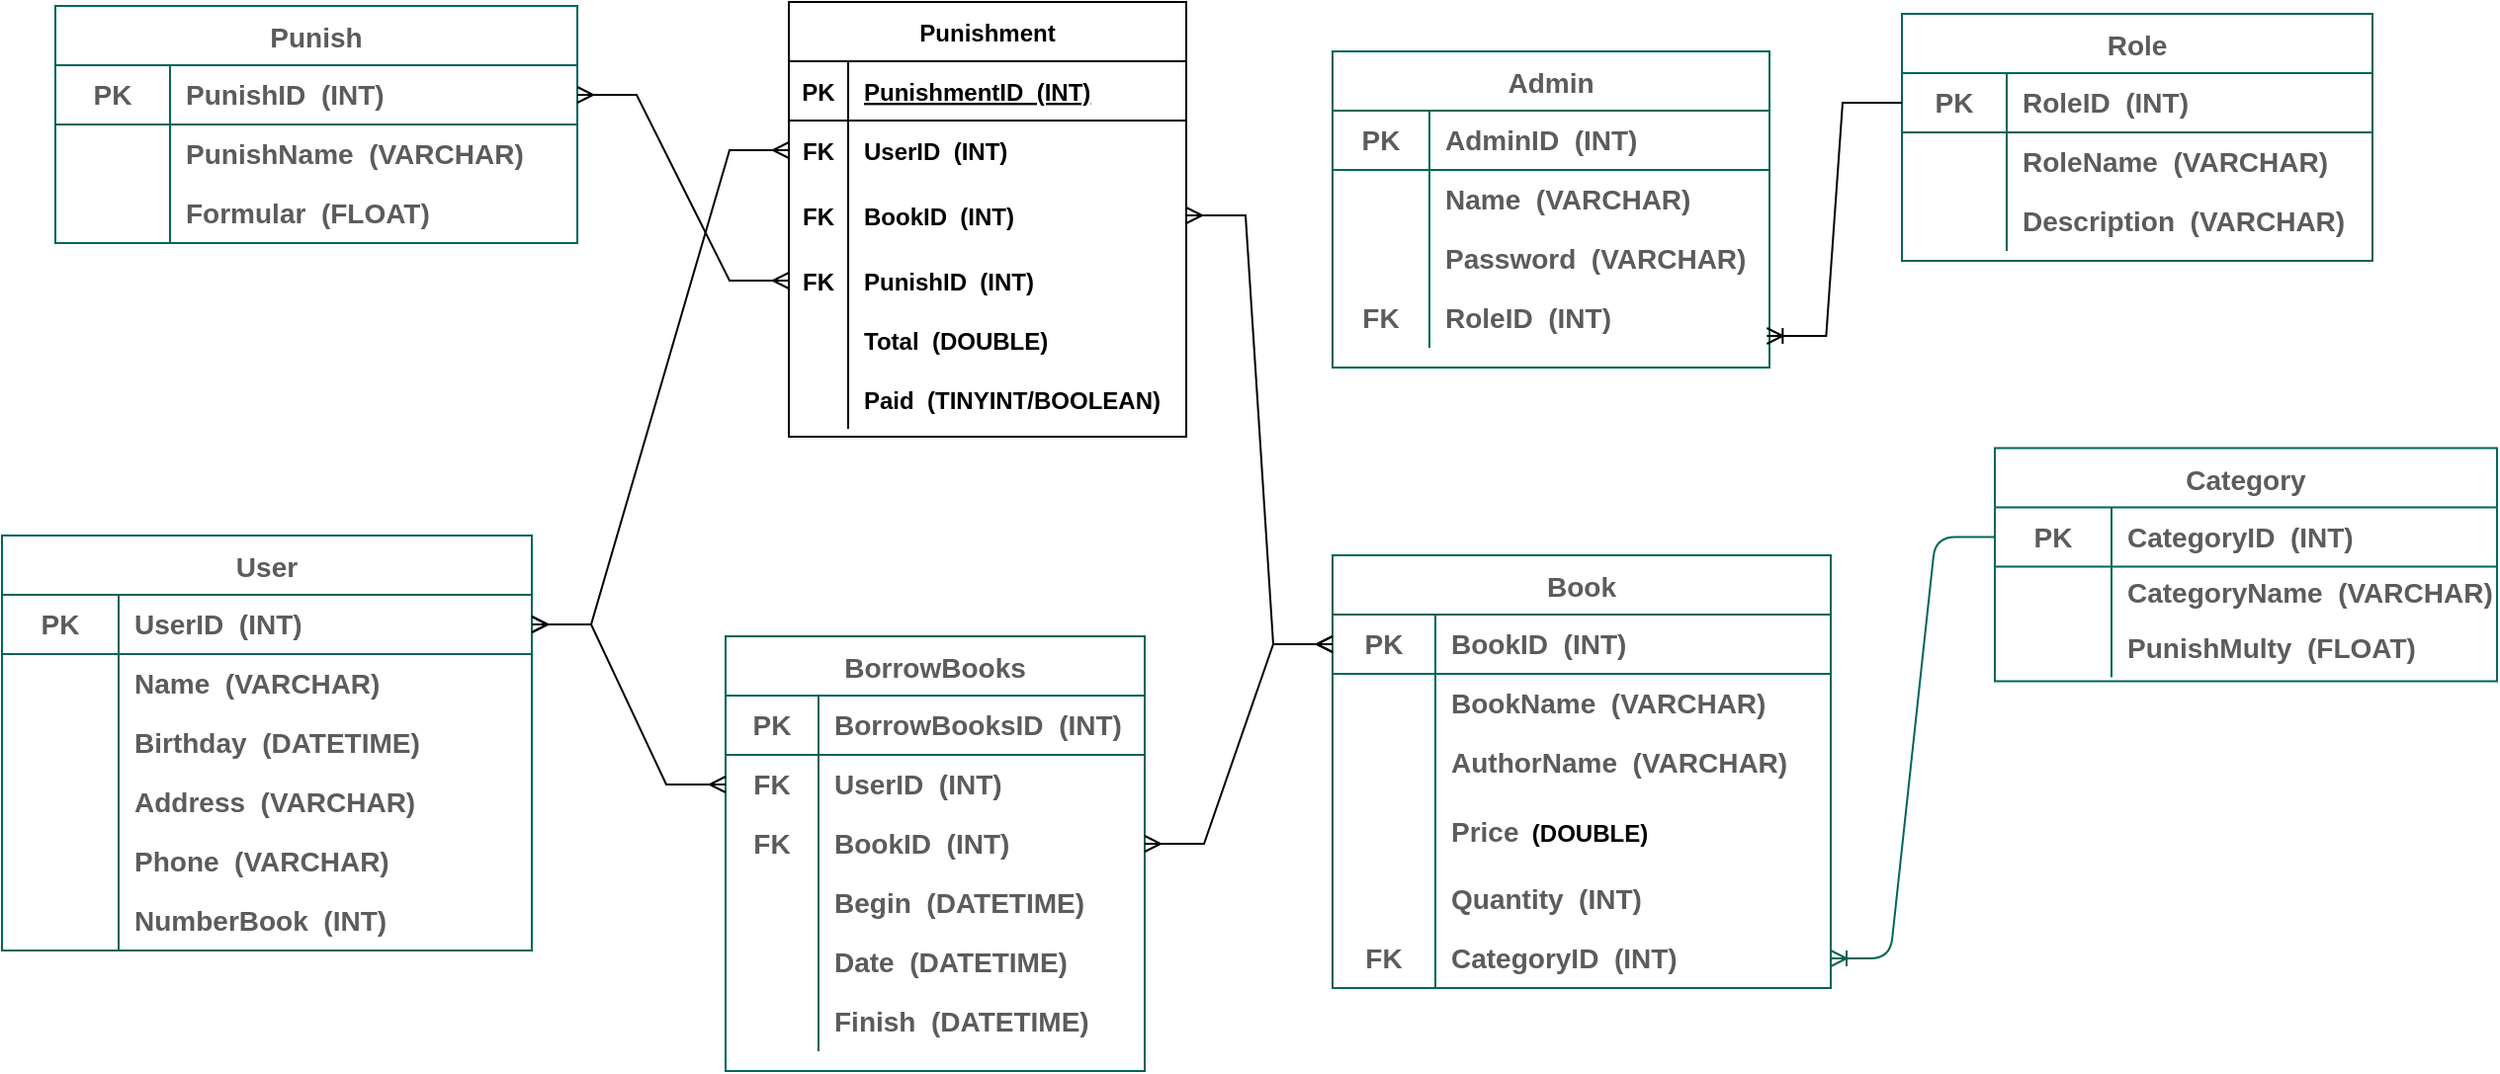 <mxfile version="15.5.2" type="device"><diagram name="Page-1" id="9f46799a-70d6-7492-0946-bef42562c5a5"><mxGraphModel dx="1822" dy="1162" grid="0" gridSize="10" guides="1" tooltips="1" connect="1" arrows="1" fold="1" page="0" pageScale="1" pageWidth="1100" pageHeight="850" background="none" math="0" shadow="0"><root><mxCell id="0"/><mxCell id="1" parent="0"/><mxCell id="BS0hd483NyXi9htUH5ml-24" value="Admin" style="shape=table;startSize=30;container=1;collapsible=0;childLayout=tableLayout;fixedRows=1;rowLines=0;fontStyle=1;align=center;pointerEvents=1;rounded=0;sketch=0;fontColor=#5C5C5C;strokeColor=#006658;fillColor=#FFFFFF;fontFamily=Helvetica;fontSize=14;" parent="1" vertex="1"><mxGeometry x="595" y="-345" width="221" height="160" as="geometry"/></mxCell><mxCell id="BS0hd483NyXi9htUH5ml-25" value="" style="shape=partialRectangle;html=1;whiteSpace=wrap;collapsible=0;dropTarget=0;pointerEvents=1;fillColor=none;top=0;left=0;bottom=1;right=0;points=[[0,0.5],[1,0.5]];portConstraint=eastwest;rounded=0;sketch=0;fontColor=#5C5C5C;strokeColor=#006658;fontStyle=1;fontFamily=Helvetica;fontSize=14;" parent="BS0hd483NyXi9htUH5ml-24" vertex="1"><mxGeometry y="30" width="221" height="30" as="geometry"/></mxCell><mxCell id="BS0hd483NyXi9htUH5ml-26" value="PK" style="shape=partialRectangle;html=1;whiteSpace=wrap;connectable=0;fillColor=none;top=0;left=0;bottom=0;right=0;overflow=hidden;pointerEvents=1;rounded=0;sketch=0;fontColor=#5C5C5C;strokeColor=#006658;fontStyle=1;fontFamily=Helvetica;fontSize=14;" parent="BS0hd483NyXi9htUH5ml-25" vertex="1"><mxGeometry width="49" height="30" as="geometry"><mxRectangle width="49" height="30" as="alternateBounds"/></mxGeometry></mxCell><mxCell id="BS0hd483NyXi9htUH5ml-27" value="AdminID&amp;nbsp; (INT)" style="shape=partialRectangle;html=1;whiteSpace=wrap;connectable=0;fillColor=none;top=0;left=0;bottom=0;right=0;align=left;spacingLeft=6;overflow=hidden;pointerEvents=1;rounded=0;sketch=0;fontColor=#5C5C5C;strokeColor=#006658;fontStyle=1;fontFamily=Helvetica;fontSize=14;" parent="BS0hd483NyXi9htUH5ml-25" vertex="1"><mxGeometry x="49" width="172" height="30" as="geometry"><mxRectangle width="172" height="30" as="alternateBounds"/></mxGeometry></mxCell><mxCell id="BS0hd483NyXi9htUH5ml-28" value="" style="shape=partialRectangle;html=1;whiteSpace=wrap;collapsible=0;dropTarget=0;pointerEvents=1;fillColor=none;top=0;left=0;bottom=0;right=0;points=[[0,0.5],[1,0.5]];portConstraint=eastwest;rounded=0;sketch=0;fontColor=#5C5C5C;strokeColor=#006658;fontStyle=1;fontFamily=Helvetica;fontSize=14;" parent="BS0hd483NyXi9htUH5ml-24" vertex="1"><mxGeometry y="60" width="221" height="30" as="geometry"/></mxCell><mxCell id="BS0hd483NyXi9htUH5ml-29" value="" style="shape=partialRectangle;html=1;whiteSpace=wrap;connectable=0;fillColor=none;top=0;left=0;bottom=0;right=0;overflow=hidden;pointerEvents=1;rounded=0;sketch=0;fontColor=#5C5C5C;strokeColor=#006658;fontStyle=1;fontFamily=Helvetica;fontSize=14;" parent="BS0hd483NyXi9htUH5ml-28" vertex="1"><mxGeometry width="49" height="30" as="geometry"><mxRectangle width="49" height="30" as="alternateBounds"/></mxGeometry></mxCell><mxCell id="BS0hd483NyXi9htUH5ml-30" value="Name&amp;nbsp; (VARCHAR)" style="shape=partialRectangle;html=1;whiteSpace=wrap;connectable=0;fillColor=none;top=0;left=0;bottom=0;right=0;align=left;spacingLeft=6;overflow=hidden;pointerEvents=1;rounded=0;sketch=0;fontColor=#5C5C5C;strokeColor=#006658;fontStyle=1;fontFamily=Helvetica;fontSize=14;" parent="BS0hd483NyXi9htUH5ml-28" vertex="1"><mxGeometry x="49" width="172" height="30" as="geometry"><mxRectangle width="172" height="30" as="alternateBounds"/></mxGeometry></mxCell><mxCell id="BS0hd483NyXi9htUH5ml-31" value="" style="shape=partialRectangle;html=1;whiteSpace=wrap;collapsible=0;dropTarget=0;pointerEvents=1;fillColor=none;top=0;left=0;bottom=0;right=0;points=[[0,0.5],[1,0.5]];portConstraint=eastwest;rounded=0;sketch=0;fontColor=#5C5C5C;strokeColor=#006658;fontStyle=1;fontFamily=Helvetica;fontSize=14;" parent="BS0hd483NyXi9htUH5ml-24" vertex="1"><mxGeometry y="90" width="221" height="30" as="geometry"/></mxCell><mxCell id="BS0hd483NyXi9htUH5ml-32" value="" style="shape=partialRectangle;html=1;whiteSpace=wrap;connectable=0;fillColor=none;top=0;left=0;bottom=0;right=0;overflow=hidden;pointerEvents=1;rounded=0;sketch=0;fontColor=#5C5C5C;strokeColor=#006658;fontStyle=1;fontFamily=Helvetica;fontSize=14;" parent="BS0hd483NyXi9htUH5ml-31" vertex="1"><mxGeometry width="49" height="30" as="geometry"><mxRectangle width="49" height="30" as="alternateBounds"/></mxGeometry></mxCell><mxCell id="BS0hd483NyXi9htUH5ml-33" value="Password&amp;nbsp; (VARCHAR)" style="shape=partialRectangle;html=1;whiteSpace=wrap;connectable=0;fillColor=none;top=0;left=0;bottom=0;right=0;align=left;spacingLeft=6;overflow=hidden;pointerEvents=1;rounded=0;sketch=0;fontColor=#5C5C5C;strokeColor=#006658;fontStyle=1;fontFamily=Helvetica;fontSize=14;" parent="BS0hd483NyXi9htUH5ml-31" vertex="1"><mxGeometry x="49" width="172" height="30" as="geometry"><mxRectangle width="172" height="30" as="alternateBounds"/></mxGeometry></mxCell><mxCell id="VPbK8p9ysjQzHj7wmJvX-44" value="" style="shape=partialRectangle;html=1;whiteSpace=wrap;collapsible=0;dropTarget=0;pointerEvents=1;fillColor=none;top=0;left=0;bottom=0;right=0;points=[[0,0.5],[1,0.5]];portConstraint=eastwest;rounded=0;sketch=0;fontColor=#5C5C5C;strokeColor=#006658;fontStyle=1;fontFamily=Helvetica;fontSize=14;" parent="BS0hd483NyXi9htUH5ml-24" vertex="1"><mxGeometry y="120" width="221" height="30" as="geometry"/></mxCell><mxCell id="VPbK8p9ysjQzHj7wmJvX-45" value="FK" style="shape=partialRectangle;html=1;whiteSpace=wrap;connectable=0;fillColor=none;top=0;left=0;bottom=0;right=0;overflow=hidden;pointerEvents=1;rounded=0;sketch=0;fontColor=#5C5C5C;strokeColor=#006658;fontStyle=1;fontFamily=Helvetica;fontSize=14;" parent="VPbK8p9ysjQzHj7wmJvX-44" vertex="1"><mxGeometry width="49" height="30" as="geometry"><mxRectangle width="49" height="30" as="alternateBounds"/></mxGeometry></mxCell><mxCell id="VPbK8p9ysjQzHj7wmJvX-46" value="RoleID&amp;nbsp; (INT)" style="shape=partialRectangle;html=1;whiteSpace=wrap;connectable=0;fillColor=none;top=0;left=0;bottom=0;right=0;align=left;spacingLeft=6;overflow=hidden;pointerEvents=1;rounded=0;sketch=0;fontColor=#5C5C5C;strokeColor=#006658;fontStyle=1;fontFamily=Helvetica;fontSize=14;" parent="VPbK8p9ysjQzHj7wmJvX-44" vertex="1"><mxGeometry x="49" width="172" height="30" as="geometry"><mxRectangle width="172" height="30" as="alternateBounds"/></mxGeometry></mxCell><mxCell id="BS0hd483NyXi9htUH5ml-35" value="User" style="shape=table;startSize=30;container=1;collapsible=0;childLayout=tableLayout;fixedRows=1;rowLines=0;fontStyle=1;align=center;pointerEvents=1;rounded=0;sketch=0;fontColor=#5C5C5C;strokeColor=#006658;fillColor=#FFFFFF;fontFamily=Helvetica;fontSize=14;" parent="1" vertex="1"><mxGeometry x="-78" y="-100" width="268" height="210" as="geometry"/></mxCell><mxCell id="BS0hd483NyXi9htUH5ml-36" value="" style="shape=partialRectangle;html=1;whiteSpace=wrap;collapsible=0;dropTarget=0;pointerEvents=1;fillColor=none;top=0;left=0;bottom=1;right=0;points=[[0,0.5],[1,0.5]];portConstraint=eastwest;rounded=0;sketch=0;fontColor=#5C5C5C;strokeColor=#006658;fontStyle=1;fontFamily=Helvetica;fontSize=14;" parent="BS0hd483NyXi9htUH5ml-35" vertex="1"><mxGeometry y="30" width="268" height="30" as="geometry"/></mxCell><mxCell id="BS0hd483NyXi9htUH5ml-37" value="PK" style="shape=partialRectangle;html=1;whiteSpace=wrap;connectable=0;fillColor=none;top=0;left=0;bottom=0;right=0;overflow=hidden;pointerEvents=1;rounded=0;sketch=0;fontColor=#5C5C5C;strokeColor=#006658;fontStyle=1;fontFamily=Helvetica;fontSize=14;" parent="BS0hd483NyXi9htUH5ml-36" vertex="1"><mxGeometry width="59" height="30" as="geometry"><mxRectangle width="59" height="30" as="alternateBounds"/></mxGeometry></mxCell><mxCell id="BS0hd483NyXi9htUH5ml-38" value="UserID&amp;nbsp; (INT)" style="shape=partialRectangle;html=1;whiteSpace=wrap;connectable=0;fillColor=none;top=0;left=0;bottom=0;right=0;align=left;spacingLeft=6;overflow=hidden;pointerEvents=1;rounded=0;sketch=0;fontColor=#5C5C5C;strokeColor=#006658;fontStyle=1;fontFamily=Helvetica;fontSize=14;" parent="BS0hd483NyXi9htUH5ml-36" vertex="1"><mxGeometry x="59" width="209" height="30" as="geometry"><mxRectangle width="209" height="30" as="alternateBounds"/></mxGeometry></mxCell><mxCell id="BS0hd483NyXi9htUH5ml-39" value="" style="shape=partialRectangle;html=1;whiteSpace=wrap;collapsible=0;dropTarget=0;pointerEvents=1;fillColor=none;top=0;left=0;bottom=0;right=0;points=[[0,0.5],[1,0.5]];portConstraint=eastwest;rounded=0;sketch=0;fontColor=#5C5C5C;strokeColor=#006658;fontStyle=1;fontFamily=Helvetica;fontSize=14;" parent="BS0hd483NyXi9htUH5ml-35" vertex="1"><mxGeometry y="60" width="268" height="30" as="geometry"/></mxCell><mxCell id="BS0hd483NyXi9htUH5ml-40" value="" style="shape=partialRectangle;html=1;whiteSpace=wrap;connectable=0;fillColor=none;top=0;left=0;bottom=0;right=0;overflow=hidden;pointerEvents=1;rounded=0;sketch=0;fontColor=#5C5C5C;strokeColor=#006658;fontStyle=1;fontFamily=Helvetica;fontSize=14;" parent="BS0hd483NyXi9htUH5ml-39" vertex="1"><mxGeometry width="59" height="30" as="geometry"><mxRectangle width="59" height="30" as="alternateBounds"/></mxGeometry></mxCell><mxCell id="BS0hd483NyXi9htUH5ml-41" value="Name&amp;nbsp; (VARCHAR)" style="shape=partialRectangle;html=1;whiteSpace=wrap;connectable=0;fillColor=none;top=0;left=0;bottom=0;right=0;align=left;spacingLeft=6;overflow=hidden;pointerEvents=1;rounded=0;sketch=0;fontColor=#5C5C5C;strokeColor=#006658;fontStyle=1;fontFamily=Helvetica;fontSize=14;" parent="BS0hd483NyXi9htUH5ml-39" vertex="1"><mxGeometry x="59" width="209" height="30" as="geometry"><mxRectangle width="209" height="30" as="alternateBounds"/></mxGeometry></mxCell><mxCell id="BS0hd483NyXi9htUH5ml-42" value="" style="shape=partialRectangle;html=1;whiteSpace=wrap;collapsible=0;dropTarget=0;pointerEvents=1;fillColor=none;top=0;left=0;bottom=0;right=0;points=[[0,0.5],[1,0.5]];portConstraint=eastwest;rounded=0;sketch=0;fontColor=#5C5C5C;strokeColor=#006658;fontStyle=1;fontFamily=Helvetica;fontSize=14;" parent="BS0hd483NyXi9htUH5ml-35" vertex="1"><mxGeometry y="90" width="268" height="30" as="geometry"/></mxCell><mxCell id="BS0hd483NyXi9htUH5ml-43" value="" style="shape=partialRectangle;html=1;whiteSpace=wrap;connectable=0;fillColor=none;top=0;left=0;bottom=0;right=0;overflow=hidden;pointerEvents=1;rounded=0;sketch=0;fontColor=#5C5C5C;strokeColor=#006658;fontStyle=1;fontFamily=Helvetica;fontSize=14;" parent="BS0hd483NyXi9htUH5ml-42" vertex="1"><mxGeometry width="59" height="30" as="geometry"><mxRectangle width="59" height="30" as="alternateBounds"/></mxGeometry></mxCell><mxCell id="BS0hd483NyXi9htUH5ml-44" value="Birthday&amp;nbsp; (DATETIME)" style="shape=partialRectangle;html=1;whiteSpace=wrap;connectable=0;fillColor=none;top=0;left=0;bottom=0;right=0;align=left;spacingLeft=6;overflow=hidden;pointerEvents=1;rounded=0;sketch=0;fontColor=#5C5C5C;strokeColor=#006658;fontStyle=1;fontFamily=Helvetica;fontSize=14;" parent="BS0hd483NyXi9htUH5ml-42" vertex="1"><mxGeometry x="59" width="209" height="30" as="geometry"><mxRectangle width="209" height="30" as="alternateBounds"/></mxGeometry></mxCell><mxCell id="BS0hd483NyXi9htUH5ml-98" value="" style="shape=partialRectangle;html=1;whiteSpace=wrap;collapsible=0;dropTarget=0;pointerEvents=1;fillColor=none;top=0;left=0;bottom=0;right=0;points=[[0,0.5],[1,0.5]];portConstraint=eastwest;rounded=0;sketch=0;fontColor=#5C5C5C;strokeColor=#006658;fontStyle=1;fontFamily=Helvetica;fontSize=14;" parent="BS0hd483NyXi9htUH5ml-35" vertex="1"><mxGeometry y="120" width="268" height="30" as="geometry"/></mxCell><mxCell id="BS0hd483NyXi9htUH5ml-99" value="" style="shape=partialRectangle;html=1;whiteSpace=wrap;connectable=0;fillColor=none;top=0;left=0;bottom=0;right=0;overflow=hidden;pointerEvents=1;rounded=0;sketch=0;fontColor=#5C5C5C;strokeColor=#006658;fontStyle=1;fontFamily=Helvetica;fontSize=14;" parent="BS0hd483NyXi9htUH5ml-98" vertex="1"><mxGeometry width="59" height="30" as="geometry"><mxRectangle width="59" height="30" as="alternateBounds"/></mxGeometry></mxCell><mxCell id="BS0hd483NyXi9htUH5ml-100" value="Address&amp;nbsp; (VARCHAR)" style="shape=partialRectangle;html=1;whiteSpace=wrap;connectable=0;fillColor=none;top=0;left=0;bottom=0;right=0;align=left;spacingLeft=6;overflow=hidden;pointerEvents=1;rounded=0;sketch=0;fontColor=#5C5C5C;strokeColor=#006658;fontStyle=1;fontFamily=Helvetica;fontSize=14;" parent="BS0hd483NyXi9htUH5ml-98" vertex="1"><mxGeometry x="59" width="209" height="30" as="geometry"><mxRectangle width="209" height="30" as="alternateBounds"/></mxGeometry></mxCell><mxCell id="BS0hd483NyXi9htUH5ml-101" value="" style="shape=partialRectangle;html=1;whiteSpace=wrap;collapsible=0;dropTarget=0;pointerEvents=1;fillColor=none;top=0;left=0;bottom=0;right=0;points=[[0,0.5],[1,0.5]];portConstraint=eastwest;rounded=0;sketch=0;fontColor=#5C5C5C;strokeColor=#006658;fontStyle=1;fontFamily=Helvetica;fontSize=14;" parent="BS0hd483NyXi9htUH5ml-35" vertex="1"><mxGeometry y="150" width="268" height="30" as="geometry"/></mxCell><mxCell id="BS0hd483NyXi9htUH5ml-102" value="" style="shape=partialRectangle;html=1;whiteSpace=wrap;connectable=0;fillColor=none;top=0;left=0;bottom=0;right=0;overflow=hidden;pointerEvents=1;rounded=0;sketch=0;fontColor=#5C5C5C;strokeColor=#006658;fontStyle=1;fontFamily=Helvetica;fontSize=14;" parent="BS0hd483NyXi9htUH5ml-101" vertex="1"><mxGeometry width="59" height="30" as="geometry"><mxRectangle width="59" height="30" as="alternateBounds"/></mxGeometry></mxCell><mxCell id="BS0hd483NyXi9htUH5ml-103" value="Phone&amp;nbsp; (VARCHAR)" style="shape=partialRectangle;html=1;whiteSpace=wrap;connectable=0;fillColor=none;top=0;left=0;bottom=0;right=0;align=left;spacingLeft=6;overflow=hidden;pointerEvents=1;rounded=0;sketch=0;fontColor=#5C5C5C;strokeColor=#006658;fontStyle=1;fontFamily=Helvetica;fontSize=14;" parent="BS0hd483NyXi9htUH5ml-101" vertex="1"><mxGeometry x="59" width="209" height="30" as="geometry"><mxRectangle width="209" height="30" as="alternateBounds"/></mxGeometry></mxCell><mxCell id="BS0hd483NyXi9htUH5ml-104" value="" style="shape=partialRectangle;html=1;whiteSpace=wrap;collapsible=0;dropTarget=0;pointerEvents=1;fillColor=none;top=0;left=0;bottom=0;right=0;points=[[0,0.5],[1,0.5]];portConstraint=eastwest;rounded=0;sketch=0;fontColor=#5C5C5C;strokeColor=#006658;fontStyle=1;fontFamily=Helvetica;fontSize=14;" parent="BS0hd483NyXi9htUH5ml-35" vertex="1"><mxGeometry y="180" width="268" height="30" as="geometry"/></mxCell><mxCell id="BS0hd483NyXi9htUH5ml-105" value="" style="shape=partialRectangle;html=1;whiteSpace=wrap;connectable=0;fillColor=none;top=0;left=0;bottom=0;right=0;overflow=hidden;pointerEvents=1;rounded=0;sketch=0;fontColor=#5C5C5C;strokeColor=#006658;fontStyle=1;fontFamily=Helvetica;fontSize=14;" parent="BS0hd483NyXi9htUH5ml-104" vertex="1"><mxGeometry width="59" height="30" as="geometry"><mxRectangle width="59" height="30" as="alternateBounds"/></mxGeometry></mxCell><mxCell id="BS0hd483NyXi9htUH5ml-106" value="NumberBook&amp;nbsp; (INT)" style="shape=partialRectangle;html=1;whiteSpace=wrap;connectable=0;fillColor=none;top=0;left=0;bottom=0;right=0;align=left;spacingLeft=6;overflow=hidden;pointerEvents=1;rounded=0;sketch=0;fontColor=#5C5C5C;strokeColor=#006658;fontStyle=1;fontFamily=Helvetica;fontSize=14;" parent="BS0hd483NyXi9htUH5ml-104" vertex="1"><mxGeometry x="59" width="209" height="30" as="geometry"><mxRectangle width="209" height="30" as="alternateBounds"/></mxGeometry></mxCell><mxCell id="BS0hd483NyXi9htUH5ml-49" value="Book" style="shape=table;startSize=30;container=1;collapsible=0;childLayout=tableLayout;fixedRows=1;rowLines=0;fontStyle=1;align=center;pointerEvents=1;rounded=0;sketch=0;fontColor=#5C5C5C;strokeColor=#006658;fillColor=#FFFFFF;fontFamily=Helvetica;fontSize=14;" parent="1" vertex="1"><mxGeometry x="595" y="-90" width="252" height="219" as="geometry"/></mxCell><mxCell id="BS0hd483NyXi9htUH5ml-50" value="" style="shape=partialRectangle;html=1;whiteSpace=wrap;collapsible=0;dropTarget=0;pointerEvents=1;fillColor=none;top=0;left=0;bottom=1;right=0;points=[[0,0.5],[1,0.5]];portConstraint=eastwest;rounded=0;sketch=0;fontColor=#5C5C5C;strokeColor=#006658;fontStyle=1;fontFamily=Helvetica;fontSize=14;" parent="BS0hd483NyXi9htUH5ml-49" vertex="1"><mxGeometry y="30" width="252" height="30" as="geometry"/></mxCell><mxCell id="BS0hd483NyXi9htUH5ml-51" value="PK" style="shape=partialRectangle;html=1;whiteSpace=wrap;connectable=0;fillColor=none;top=0;left=0;bottom=0;right=0;overflow=hidden;pointerEvents=1;rounded=0;sketch=0;fontColor=#5C5C5C;strokeColor=#006658;fontStyle=1;fontFamily=Helvetica;fontSize=14;" parent="BS0hd483NyXi9htUH5ml-50" vertex="1"><mxGeometry width="52" height="30" as="geometry"><mxRectangle width="52" height="30" as="alternateBounds"/></mxGeometry></mxCell><mxCell id="BS0hd483NyXi9htUH5ml-52" value="BookID&amp;nbsp; (INT)" style="shape=partialRectangle;html=1;whiteSpace=wrap;connectable=0;fillColor=none;top=0;left=0;bottom=0;right=0;align=left;spacingLeft=6;overflow=hidden;pointerEvents=1;rounded=0;sketch=0;fontColor=#5C5C5C;strokeColor=#006658;fontStyle=1;fontFamily=Helvetica;fontSize=14;" parent="BS0hd483NyXi9htUH5ml-50" vertex="1"><mxGeometry x="52" width="200" height="30" as="geometry"><mxRectangle width="200" height="30" as="alternateBounds"/></mxGeometry></mxCell><mxCell id="BS0hd483NyXi9htUH5ml-53" value="" style="shape=partialRectangle;html=1;whiteSpace=wrap;collapsible=0;dropTarget=0;pointerEvents=1;fillColor=none;top=0;left=0;bottom=0;right=0;points=[[0,0.5],[1,0.5]];portConstraint=eastwest;rounded=0;sketch=0;fontColor=#5C5C5C;strokeColor=#006658;fontStyle=1;fontFamily=Helvetica;fontSize=14;" parent="BS0hd483NyXi9htUH5ml-49" vertex="1"><mxGeometry y="60" width="252" height="30" as="geometry"/></mxCell><mxCell id="BS0hd483NyXi9htUH5ml-54" value="" style="shape=partialRectangle;html=1;whiteSpace=wrap;connectable=0;fillColor=none;top=0;left=0;bottom=0;right=0;overflow=hidden;pointerEvents=1;rounded=0;sketch=0;fontColor=#5C5C5C;strokeColor=#006658;fontStyle=1;fontFamily=Helvetica;fontSize=14;" parent="BS0hd483NyXi9htUH5ml-53" vertex="1"><mxGeometry width="52" height="30" as="geometry"><mxRectangle width="52" height="30" as="alternateBounds"/></mxGeometry></mxCell><mxCell id="BS0hd483NyXi9htUH5ml-55" value="BookName&amp;nbsp; (VARCHAR)" style="shape=partialRectangle;html=1;whiteSpace=wrap;connectable=0;fillColor=none;top=0;left=0;bottom=0;right=0;align=left;spacingLeft=6;overflow=hidden;pointerEvents=1;rounded=0;sketch=0;fontColor=#5C5C5C;strokeColor=#006658;fontStyle=1;fontFamily=Helvetica;fontSize=14;" parent="BS0hd483NyXi9htUH5ml-53" vertex="1"><mxGeometry x="52" width="200" height="30" as="geometry"><mxRectangle width="200" height="30" as="alternateBounds"/></mxGeometry></mxCell><mxCell id="BS0hd483NyXi9htUH5ml-56" value="" style="shape=partialRectangle;html=1;whiteSpace=wrap;collapsible=0;dropTarget=0;pointerEvents=1;fillColor=none;top=0;left=0;bottom=0;right=0;points=[[0,0.5],[1,0.5]];portConstraint=eastwest;rounded=0;sketch=0;fontColor=#5C5C5C;strokeColor=#006658;fontStyle=1;fontFamily=Helvetica;fontSize=14;" parent="BS0hd483NyXi9htUH5ml-49" vertex="1"><mxGeometry y="90" width="252" height="30" as="geometry"/></mxCell><mxCell id="BS0hd483NyXi9htUH5ml-57" value="" style="shape=partialRectangle;html=1;whiteSpace=wrap;connectable=0;fillColor=none;top=0;left=0;bottom=0;right=0;overflow=hidden;pointerEvents=1;rounded=0;sketch=0;fontColor=#5C5C5C;strokeColor=#006658;fontStyle=1;fontFamily=Helvetica;fontSize=14;" parent="BS0hd483NyXi9htUH5ml-56" vertex="1"><mxGeometry width="52" height="30" as="geometry"><mxRectangle width="52" height="30" as="alternateBounds"/></mxGeometry></mxCell><mxCell id="BS0hd483NyXi9htUH5ml-58" value="AuthorName&amp;nbsp; (VARCHAR)" style="shape=partialRectangle;html=1;whiteSpace=wrap;connectable=0;fillColor=none;top=0;left=0;bottom=0;right=0;align=left;spacingLeft=6;overflow=hidden;pointerEvents=1;rounded=0;sketch=0;fontColor=#5C5C5C;strokeColor=#006658;fontStyle=1;fontFamily=Helvetica;fontSize=14;" parent="BS0hd483NyXi9htUH5ml-56" vertex="1"><mxGeometry x="52" width="200" height="30" as="geometry"><mxRectangle width="200" height="30" as="alternateBounds"/></mxGeometry></mxCell><mxCell id="BS0hd483NyXi9htUH5ml-89" value="" style="shape=partialRectangle;html=1;whiteSpace=wrap;collapsible=0;dropTarget=0;pointerEvents=1;fillColor=none;top=0;left=0;bottom=0;right=0;points=[[0,0.5],[1,0.5]];portConstraint=eastwest;rounded=0;sketch=0;fontColor=#5C5C5C;strokeColor=#006658;fontStyle=1;fontFamily=Helvetica;fontSize=14;" parent="BS0hd483NyXi9htUH5ml-49" vertex="1"><mxGeometry y="120" width="252" height="39" as="geometry"/></mxCell><mxCell id="BS0hd483NyXi9htUH5ml-90" value="" style="shape=partialRectangle;html=1;whiteSpace=wrap;connectable=0;fillColor=none;top=0;left=0;bottom=0;right=0;overflow=hidden;pointerEvents=1;rounded=0;sketch=0;fontColor=#5C5C5C;strokeColor=#006658;fontStyle=1;fontFamily=Helvetica;fontSize=14;" parent="BS0hd483NyXi9htUH5ml-89" vertex="1"><mxGeometry width="52" height="39" as="geometry"><mxRectangle width="52" height="39" as="alternateBounds"/></mxGeometry></mxCell><mxCell id="BS0hd483NyXi9htUH5ml-91" value="Price&lt;span style=&quot;color: rgb(0 , 0 , 0) ; font-size: 12px&quot;&gt;&amp;nbsp; (DOUBLE)&lt;/span&gt;" style="shape=partialRectangle;html=1;whiteSpace=wrap;connectable=0;fillColor=none;top=0;left=0;bottom=0;right=0;align=left;spacingLeft=6;overflow=hidden;pointerEvents=1;rounded=0;sketch=0;fontColor=#5C5C5C;strokeColor=#006658;fontStyle=1;fontFamily=Helvetica;fontSize=14;" parent="BS0hd483NyXi9htUH5ml-89" vertex="1"><mxGeometry x="52" width="200" height="39" as="geometry"><mxRectangle width="200" height="39" as="alternateBounds"/></mxGeometry></mxCell><mxCell id="BS0hd483NyXi9htUH5ml-95" value="" style="shape=partialRectangle;html=1;whiteSpace=wrap;collapsible=0;dropTarget=0;pointerEvents=1;fillColor=none;top=0;left=0;bottom=0;right=0;points=[[0,0.5],[1,0.5]];portConstraint=eastwest;rounded=0;sketch=0;fontColor=#5C5C5C;strokeColor=#006658;fontStyle=1;fontFamily=Helvetica;fontSize=14;" parent="BS0hd483NyXi9htUH5ml-49" vertex="1"><mxGeometry y="159" width="252" height="30" as="geometry"/></mxCell><mxCell id="BS0hd483NyXi9htUH5ml-96" value="" style="shape=partialRectangle;html=1;whiteSpace=wrap;connectable=0;fillColor=none;top=0;left=0;bottom=0;right=0;overflow=hidden;pointerEvents=1;rounded=0;sketch=0;fontColor=#5C5C5C;strokeColor=#006658;fontStyle=1;fontFamily=Helvetica;fontSize=14;" parent="BS0hd483NyXi9htUH5ml-95" vertex="1"><mxGeometry width="52" height="30" as="geometry"><mxRectangle width="52" height="30" as="alternateBounds"/></mxGeometry></mxCell><mxCell id="BS0hd483NyXi9htUH5ml-97" value="Quantity&amp;nbsp; (INT)" style="shape=partialRectangle;html=1;whiteSpace=wrap;connectable=0;fillColor=none;top=0;left=0;bottom=0;right=0;align=left;spacingLeft=6;overflow=hidden;pointerEvents=1;rounded=0;sketch=0;fontColor=#5C5C5C;strokeColor=#006658;fontStyle=1;fontFamily=Helvetica;fontSize=14;" parent="BS0hd483NyXi9htUH5ml-95" vertex="1"><mxGeometry x="52" width="200" height="30" as="geometry"><mxRectangle width="200" height="30" as="alternateBounds"/></mxGeometry></mxCell><mxCell id="BS0hd483NyXi9htUH5ml-149" value="" style="shape=partialRectangle;html=1;whiteSpace=wrap;collapsible=0;dropTarget=0;pointerEvents=1;fillColor=none;top=0;left=0;bottom=0;right=0;points=[[0,0.5],[1,0.5]];portConstraint=eastwest;rounded=0;sketch=0;fontColor=#5C5C5C;strokeColor=#006658;fontStyle=1;fontFamily=Helvetica;fontSize=14;" parent="BS0hd483NyXi9htUH5ml-49" vertex="1"><mxGeometry y="189" width="252" height="30" as="geometry"/></mxCell><mxCell id="BS0hd483NyXi9htUH5ml-150" value="FK" style="shape=partialRectangle;html=1;whiteSpace=wrap;connectable=0;fillColor=none;top=0;left=0;bottom=0;right=0;overflow=hidden;pointerEvents=1;rounded=0;sketch=0;fontColor=#5C5C5C;strokeColor=#006658;fontStyle=1;fontFamily=Helvetica;fontSize=14;" parent="BS0hd483NyXi9htUH5ml-149" vertex="1"><mxGeometry width="52" height="30" as="geometry"><mxRectangle width="52" height="30" as="alternateBounds"/></mxGeometry></mxCell><mxCell id="BS0hd483NyXi9htUH5ml-151" value="CategoryID&amp;nbsp; (INT)" style="shape=partialRectangle;html=1;whiteSpace=wrap;connectable=0;fillColor=none;top=0;left=0;bottom=0;right=0;align=left;spacingLeft=6;overflow=hidden;pointerEvents=1;rounded=0;sketch=0;fontColor=#5C5C5C;strokeColor=#006658;fontStyle=1;fontFamily=Helvetica;fontSize=14;" parent="BS0hd483NyXi9htUH5ml-149" vertex="1"><mxGeometry x="52" width="200" height="30" as="geometry"><mxRectangle width="200" height="30" as="alternateBounds"/></mxGeometry></mxCell><mxCell id="BS0hd483NyXi9htUH5ml-76" value="BorrowBooks" style="shape=table;startSize=30;container=1;collapsible=0;childLayout=tableLayout;fixedRows=1;rowLines=0;fontStyle=1;align=center;pointerEvents=1;rounded=0;sketch=0;fontColor=#5C5C5C;strokeColor=#006658;fillColor=#FFFFFF;fontFamily=Helvetica;fontSize=14;" parent="1" vertex="1"><mxGeometry x="288" y="-49" width="212" height="220" as="geometry"/></mxCell><mxCell id="BS0hd483NyXi9htUH5ml-77" value="" style="shape=partialRectangle;html=1;whiteSpace=wrap;collapsible=0;dropTarget=0;pointerEvents=1;fillColor=none;top=0;left=0;bottom=1;right=0;points=[[0,0.5],[1,0.5]];portConstraint=eastwest;rounded=0;sketch=0;fontColor=#5C5C5C;strokeColor=#006658;fontStyle=1;fontFamily=Helvetica;fontSize=14;" parent="BS0hd483NyXi9htUH5ml-76" vertex="1"><mxGeometry y="30" width="212" height="30" as="geometry"/></mxCell><mxCell id="BS0hd483NyXi9htUH5ml-78" value="PK" style="shape=partialRectangle;html=1;whiteSpace=wrap;connectable=0;fillColor=none;top=0;left=0;bottom=0;right=0;overflow=hidden;pointerEvents=1;rounded=0;sketch=0;fontColor=#5C5C5C;strokeColor=#006658;fontStyle=1;fontFamily=Helvetica;fontSize=14;" parent="BS0hd483NyXi9htUH5ml-77" vertex="1"><mxGeometry width="47" height="30" as="geometry"><mxRectangle width="47" height="30" as="alternateBounds"/></mxGeometry></mxCell><mxCell id="BS0hd483NyXi9htUH5ml-79" value="BorrowBooksID&amp;nbsp; (INT)" style="shape=partialRectangle;html=1;whiteSpace=wrap;connectable=0;fillColor=none;top=0;left=0;bottom=0;right=0;align=left;spacingLeft=6;overflow=hidden;pointerEvents=1;rounded=0;sketch=0;fontColor=#5C5C5C;strokeColor=#006658;fontStyle=1;fontFamily=Helvetica;fontSize=14;" parent="BS0hd483NyXi9htUH5ml-77" vertex="1"><mxGeometry x="47" width="165" height="30" as="geometry"><mxRectangle width="165" height="30" as="alternateBounds"/></mxGeometry></mxCell><mxCell id="BS0hd483NyXi9htUH5ml-80" value="" style="shape=partialRectangle;html=1;whiteSpace=wrap;collapsible=0;dropTarget=0;pointerEvents=1;fillColor=none;top=0;left=0;bottom=0;right=0;points=[[0,0.5],[1,0.5]];portConstraint=eastwest;rounded=0;sketch=0;fontColor=#5C5C5C;strokeColor=#006658;fontStyle=1;fontFamily=Helvetica;fontSize=14;" parent="BS0hd483NyXi9htUH5ml-76" vertex="1"><mxGeometry y="60" width="212" height="30" as="geometry"/></mxCell><mxCell id="BS0hd483NyXi9htUH5ml-81" value="FK" style="shape=partialRectangle;html=1;whiteSpace=wrap;connectable=0;fillColor=none;top=0;left=0;bottom=0;right=0;overflow=hidden;pointerEvents=1;rounded=0;sketch=0;fontColor=#5C5C5C;strokeColor=#006658;fontStyle=1;fontFamily=Helvetica;fontSize=14;" parent="BS0hd483NyXi9htUH5ml-80" vertex="1"><mxGeometry width="47" height="30" as="geometry"><mxRectangle width="47" height="30" as="alternateBounds"/></mxGeometry></mxCell><mxCell id="BS0hd483NyXi9htUH5ml-82" value="UserID&amp;nbsp; (INT)" style="shape=partialRectangle;html=1;whiteSpace=wrap;connectable=0;fillColor=none;top=0;left=0;bottom=0;right=0;align=left;spacingLeft=6;overflow=hidden;pointerEvents=1;rounded=0;sketch=0;fontColor=#5C5C5C;strokeColor=#006658;fontStyle=1;fontFamily=Helvetica;fontSize=14;" parent="BS0hd483NyXi9htUH5ml-80" vertex="1"><mxGeometry x="47" width="165" height="30" as="geometry"><mxRectangle width="165" height="30" as="alternateBounds"/></mxGeometry></mxCell><mxCell id="BS0hd483NyXi9htUH5ml-83" value="" style="shape=partialRectangle;html=1;whiteSpace=wrap;collapsible=0;dropTarget=0;pointerEvents=1;fillColor=none;top=0;left=0;bottom=0;right=0;points=[[0,0.5],[1,0.5]];portConstraint=eastwest;rounded=0;sketch=0;fontColor=#5C5C5C;strokeColor=#006658;fontStyle=1;fontFamily=Helvetica;fontSize=14;" parent="BS0hd483NyXi9htUH5ml-76" vertex="1"><mxGeometry y="90" width="212" height="30" as="geometry"/></mxCell><mxCell id="BS0hd483NyXi9htUH5ml-84" value="FK" style="shape=partialRectangle;html=1;whiteSpace=wrap;connectable=0;fillColor=none;top=0;left=0;bottom=0;right=0;overflow=hidden;pointerEvents=1;rounded=0;sketch=0;fontColor=#5C5C5C;strokeColor=#006658;fontStyle=1;fontFamily=Helvetica;fontSize=14;" parent="BS0hd483NyXi9htUH5ml-83" vertex="1"><mxGeometry width="47" height="30" as="geometry"><mxRectangle width="47" height="30" as="alternateBounds"/></mxGeometry></mxCell><mxCell id="BS0hd483NyXi9htUH5ml-85" value="BookID&amp;nbsp; (INT)" style="shape=partialRectangle;html=1;whiteSpace=wrap;connectable=0;fillColor=none;top=0;left=0;bottom=0;right=0;align=left;spacingLeft=6;overflow=hidden;pointerEvents=1;rounded=0;sketch=0;fontColor=#5C5C5C;strokeColor=#006658;fontStyle=1;fontFamily=Helvetica;fontSize=14;" parent="BS0hd483NyXi9htUH5ml-83" vertex="1"><mxGeometry x="47" width="165" height="30" as="geometry"><mxRectangle width="165" height="30" as="alternateBounds"/></mxGeometry></mxCell><mxCell id="BS0hd483NyXi9htUH5ml-86" value="" style="shape=partialRectangle;html=1;whiteSpace=wrap;collapsible=0;dropTarget=0;pointerEvents=1;fillColor=none;top=0;left=0;bottom=0;right=0;points=[[0,0.5],[1,0.5]];portConstraint=eastwest;rounded=0;sketch=0;fontColor=#5C5C5C;strokeColor=#006658;fontStyle=1;fontFamily=Helvetica;fontSize=14;" parent="BS0hd483NyXi9htUH5ml-76" vertex="1"><mxGeometry y="120" width="212" height="30" as="geometry"/></mxCell><mxCell id="BS0hd483NyXi9htUH5ml-87" value="" style="shape=partialRectangle;html=1;whiteSpace=wrap;connectable=0;fillColor=none;top=0;left=0;bottom=0;right=0;overflow=hidden;pointerEvents=1;rounded=0;sketch=0;fontColor=#5C5C5C;strokeColor=#006658;fontStyle=1;fontFamily=Helvetica;fontSize=14;" parent="BS0hd483NyXi9htUH5ml-86" vertex="1"><mxGeometry width="47" height="30" as="geometry"><mxRectangle width="47" height="30" as="alternateBounds"/></mxGeometry></mxCell><mxCell id="BS0hd483NyXi9htUH5ml-88" value="Begin&amp;nbsp; (DATETIME)" style="shape=partialRectangle;html=1;whiteSpace=wrap;connectable=0;fillColor=none;top=0;left=0;bottom=0;right=0;align=left;spacingLeft=6;overflow=hidden;pointerEvents=1;rounded=0;sketch=0;fontColor=#5C5C5C;strokeColor=#006658;fontStyle=1;fontFamily=Helvetica;fontSize=14;" parent="BS0hd483NyXi9htUH5ml-86" vertex="1"><mxGeometry x="47" width="165" height="30" as="geometry"><mxRectangle width="165" height="30" as="alternateBounds"/></mxGeometry></mxCell><mxCell id="BS0hd483NyXi9htUH5ml-110" value="" style="shape=partialRectangle;html=1;whiteSpace=wrap;collapsible=0;dropTarget=0;pointerEvents=1;fillColor=none;top=0;left=0;bottom=0;right=0;points=[[0,0.5],[1,0.5]];portConstraint=eastwest;rounded=0;sketch=0;fontColor=#5C5C5C;strokeColor=#006658;fontStyle=1;fontFamily=Helvetica;fontSize=14;" parent="BS0hd483NyXi9htUH5ml-76" vertex="1"><mxGeometry y="150" width="212" height="30" as="geometry"/></mxCell><mxCell id="BS0hd483NyXi9htUH5ml-111" value="" style="shape=partialRectangle;html=1;whiteSpace=wrap;connectable=0;fillColor=none;top=0;left=0;bottom=0;right=0;overflow=hidden;pointerEvents=1;rounded=0;sketch=0;fontColor=#5C5C5C;strokeColor=#006658;fontStyle=1;fontFamily=Helvetica;fontSize=14;" parent="BS0hd483NyXi9htUH5ml-110" vertex="1"><mxGeometry width="47" height="30" as="geometry"><mxRectangle width="47" height="30" as="alternateBounds"/></mxGeometry></mxCell><mxCell id="BS0hd483NyXi9htUH5ml-112" value="Date&amp;nbsp; (DATETIME)" style="shape=partialRectangle;html=1;whiteSpace=wrap;connectable=0;fillColor=none;top=0;left=0;bottom=0;right=0;align=left;spacingLeft=6;overflow=hidden;pointerEvents=1;rounded=0;sketch=0;fontColor=#5C5C5C;strokeColor=#006658;fontStyle=1;fontFamily=Helvetica;fontSize=14;" parent="BS0hd483NyXi9htUH5ml-110" vertex="1"><mxGeometry x="47" width="165" height="30" as="geometry"><mxRectangle width="165" height="30" as="alternateBounds"/></mxGeometry></mxCell><mxCell id="BS0hd483NyXi9htUH5ml-191" value="" style="shape=partialRectangle;html=1;whiteSpace=wrap;collapsible=0;dropTarget=0;pointerEvents=1;fillColor=none;top=0;left=0;bottom=0;right=0;points=[[0,0.5],[1,0.5]];portConstraint=eastwest;rounded=0;sketch=0;fontColor=#5C5C5C;strokeColor=#006658;fontStyle=1;fontFamily=Helvetica;fontSize=14;" parent="BS0hd483NyXi9htUH5ml-76" vertex="1"><mxGeometry y="180" width="212" height="30" as="geometry"/></mxCell><mxCell id="BS0hd483NyXi9htUH5ml-192" value="" style="shape=partialRectangle;html=1;whiteSpace=wrap;connectable=0;fillColor=none;top=0;left=0;bottom=0;right=0;overflow=hidden;pointerEvents=1;rounded=0;sketch=0;fontColor=#5C5C5C;strokeColor=#006658;fontStyle=1;fontFamily=Helvetica;fontSize=14;" parent="BS0hd483NyXi9htUH5ml-191" vertex="1"><mxGeometry width="47" height="30" as="geometry"><mxRectangle width="47" height="30" as="alternateBounds"/></mxGeometry></mxCell><mxCell id="BS0hd483NyXi9htUH5ml-193" value="Finish&amp;nbsp; (DATETIME)" style="shape=partialRectangle;html=1;whiteSpace=wrap;connectable=0;fillColor=none;top=0;left=0;bottom=0;right=0;align=left;spacingLeft=6;overflow=hidden;pointerEvents=1;rounded=0;sketch=0;fontColor=#5C5C5C;strokeColor=#006658;fontStyle=1;fontFamily=Helvetica;fontSize=14;" parent="BS0hd483NyXi9htUH5ml-191" vertex="1"><mxGeometry x="47" width="165" height="30" as="geometry"><mxRectangle width="165" height="30" as="alternateBounds"/></mxGeometry></mxCell><mxCell id="BS0hd483NyXi9htUH5ml-113" value="Category" style="shape=table;startSize=30;container=1;collapsible=0;childLayout=tableLayout;fixedRows=1;rowLines=0;fontStyle=1;align=center;pointerEvents=1;rounded=0;sketch=0;fontFamily=Helvetica;fontSize=14;fontColor=#5C5C5C;strokeColor=#006658;fillColor=#FFFFFF;" parent="1" vertex="1"><mxGeometry x="930" y="-144.25" width="254" height="118" as="geometry"/></mxCell><mxCell id="BS0hd483NyXi9htUH5ml-114" value="" style="shape=partialRectangle;html=1;whiteSpace=wrap;collapsible=0;dropTarget=0;pointerEvents=1;fillColor=none;top=0;left=0;bottom=1;right=0;points=[[0,0.5],[1,0.5]];portConstraint=eastwest;rounded=0;sketch=0;fontFamily=Helvetica;fontSize=14;fontColor=#5C5C5C;startSize=30;strokeColor=#006658;fontStyle=1" parent="BS0hd483NyXi9htUH5ml-113" vertex="1"><mxGeometry y="30" width="254" height="30" as="geometry"/></mxCell><mxCell id="BS0hd483NyXi9htUH5ml-115" value="PK" style="shape=partialRectangle;html=1;whiteSpace=wrap;connectable=0;fillColor=none;top=0;left=0;bottom=0;right=0;overflow=hidden;pointerEvents=1;rounded=0;sketch=0;fontFamily=Helvetica;fontSize=14;fontColor=#5C5C5C;startSize=30;strokeColor=#006658;fontStyle=1" parent="BS0hd483NyXi9htUH5ml-114" vertex="1"><mxGeometry width="59" height="30" as="geometry"><mxRectangle width="59" height="30" as="alternateBounds"/></mxGeometry></mxCell><mxCell id="BS0hd483NyXi9htUH5ml-116" value="CategoryID&amp;nbsp; (INT)" style="shape=partialRectangle;html=1;whiteSpace=wrap;connectable=0;fillColor=none;top=0;left=0;bottom=0;right=0;align=left;spacingLeft=6;overflow=hidden;pointerEvents=1;rounded=0;sketch=0;fontFamily=Helvetica;fontSize=14;fontColor=#5C5C5C;startSize=30;strokeColor=#006658;fontStyle=1" parent="BS0hd483NyXi9htUH5ml-114" vertex="1"><mxGeometry x="59" width="195" height="30" as="geometry"><mxRectangle width="195" height="30" as="alternateBounds"/></mxGeometry></mxCell><mxCell id="BS0hd483NyXi9htUH5ml-117" value="" style="shape=partialRectangle;html=1;whiteSpace=wrap;collapsible=0;dropTarget=0;pointerEvents=1;fillColor=none;top=0;left=0;bottom=0;right=0;points=[[0,0.5],[1,0.5]];portConstraint=eastwest;rounded=0;sketch=0;fontFamily=Helvetica;fontSize=14;fontColor=#5C5C5C;startSize=30;strokeColor=#006658;fontStyle=1" parent="BS0hd483NyXi9htUH5ml-113" vertex="1"><mxGeometry y="60" width="254" height="26" as="geometry"/></mxCell><mxCell id="BS0hd483NyXi9htUH5ml-118" value="" style="shape=partialRectangle;html=1;whiteSpace=wrap;connectable=0;fillColor=none;top=0;left=0;bottom=0;right=0;overflow=hidden;pointerEvents=1;rounded=0;sketch=0;fontFamily=Helvetica;fontSize=14;fontColor=#5C5C5C;startSize=30;strokeColor=#006658;fontStyle=1" parent="BS0hd483NyXi9htUH5ml-117" vertex="1"><mxGeometry width="59" height="26" as="geometry"><mxRectangle width="59" height="26" as="alternateBounds"/></mxGeometry></mxCell><mxCell id="BS0hd483NyXi9htUH5ml-119" value="CategoryName&amp;nbsp; (VARCHAR)" style="shape=partialRectangle;html=1;whiteSpace=wrap;connectable=0;fillColor=none;top=0;left=0;bottom=0;right=0;align=left;spacingLeft=6;overflow=hidden;pointerEvents=1;rounded=0;sketch=0;fontFamily=Helvetica;fontSize=14;fontColor=#5C5C5C;startSize=30;strokeColor=#006658;fontStyle=1" parent="BS0hd483NyXi9htUH5ml-117" vertex="1"><mxGeometry x="59" width="195" height="26" as="geometry"><mxRectangle width="195" height="26" as="alternateBounds"/></mxGeometry></mxCell><mxCell id="VPbK8p9ysjQzHj7wmJvX-48" value="" style="shape=partialRectangle;html=1;whiteSpace=wrap;collapsible=0;dropTarget=0;pointerEvents=1;fillColor=none;top=0;left=0;bottom=0;right=0;points=[[0,0.5],[1,0.5]];portConstraint=eastwest;rounded=0;sketch=0;fontFamily=Helvetica;fontSize=14;fontColor=#5C5C5C;startSize=30;strokeColor=#006658;fontStyle=1" parent="BS0hd483NyXi9htUH5ml-113" vertex="1"><mxGeometry y="86" width="254" height="30" as="geometry"/></mxCell><mxCell id="VPbK8p9ysjQzHj7wmJvX-49" value="" style="shape=partialRectangle;html=1;whiteSpace=wrap;connectable=0;fillColor=none;top=0;left=0;bottom=0;right=0;overflow=hidden;pointerEvents=1;rounded=0;sketch=0;fontFamily=Helvetica;fontSize=14;fontColor=#5C5C5C;startSize=30;strokeColor=#006658;fontStyle=1" parent="VPbK8p9ysjQzHj7wmJvX-48" vertex="1"><mxGeometry width="59" height="30" as="geometry"><mxRectangle width="59" height="30" as="alternateBounds"/></mxGeometry></mxCell><mxCell id="VPbK8p9ysjQzHj7wmJvX-50" value="PunishMulty&amp;nbsp;&amp;nbsp;(FLOAT)" style="shape=partialRectangle;html=1;whiteSpace=wrap;connectable=0;fillColor=none;top=0;left=0;bottom=0;right=0;align=left;spacingLeft=6;overflow=hidden;pointerEvents=1;rounded=0;sketch=0;fontFamily=Helvetica;fontSize=14;fontColor=#5C5C5C;startSize=30;strokeColor=#006658;fontStyle=1" parent="VPbK8p9ysjQzHj7wmJvX-48" vertex="1"><mxGeometry x="59" width="195" height="30" as="geometry"><mxRectangle width="195" height="30" as="alternateBounds"/></mxGeometry></mxCell><mxCell id="BS0hd483NyXi9htUH5ml-126" value="Punish" style="shape=table;startSize=30;container=1;collapsible=0;childLayout=tableLayout;fixedRows=1;rowLines=0;fontStyle=1;align=center;pointerEvents=1;rounded=0;sketch=0;fontFamily=Helvetica;fontSize=14;fontColor=#5C5C5C;strokeColor=#006658;fillColor=#FFFFFF;" parent="1" vertex="1"><mxGeometry x="-51" y="-368" width="264" height="120" as="geometry"/></mxCell><mxCell id="BS0hd483NyXi9htUH5ml-127" value="" style="shape=partialRectangle;html=1;whiteSpace=wrap;collapsible=0;dropTarget=0;pointerEvents=1;fillColor=none;top=0;left=0;bottom=1;right=0;points=[[0,0.5],[1,0.5]];portConstraint=eastwest;rounded=0;sketch=0;fontFamily=Helvetica;fontSize=14;fontColor=#5C5C5C;startSize=30;strokeColor=#006658;fontStyle=1" parent="BS0hd483NyXi9htUH5ml-126" vertex="1"><mxGeometry y="30" width="264" height="30" as="geometry"/></mxCell><mxCell id="BS0hd483NyXi9htUH5ml-128" value="PK" style="shape=partialRectangle;html=1;whiteSpace=wrap;connectable=0;fillColor=none;top=0;left=0;bottom=0;right=0;overflow=hidden;pointerEvents=1;rounded=0;sketch=0;fontFamily=Helvetica;fontSize=14;fontColor=#5C5C5C;startSize=30;strokeColor=#006658;fontStyle=1" parent="BS0hd483NyXi9htUH5ml-127" vertex="1"><mxGeometry width="58" height="30" as="geometry"><mxRectangle width="58" height="30" as="alternateBounds"/></mxGeometry></mxCell><mxCell id="BS0hd483NyXi9htUH5ml-129" value="PunishID&amp;nbsp; (INT)" style="shape=partialRectangle;html=1;whiteSpace=wrap;connectable=0;fillColor=none;top=0;left=0;bottom=0;right=0;align=left;spacingLeft=6;overflow=hidden;pointerEvents=1;rounded=0;sketch=0;fontFamily=Helvetica;fontSize=14;fontColor=#5C5C5C;startSize=30;strokeColor=#006658;fontStyle=1" parent="BS0hd483NyXi9htUH5ml-127" vertex="1"><mxGeometry x="58" width="206" height="30" as="geometry"><mxRectangle width="206" height="30" as="alternateBounds"/></mxGeometry></mxCell><mxCell id="BS0hd483NyXi9htUH5ml-130" value="" style="shape=partialRectangle;html=1;whiteSpace=wrap;collapsible=0;dropTarget=0;pointerEvents=1;fillColor=none;top=0;left=0;bottom=0;right=0;points=[[0,0.5],[1,0.5]];portConstraint=eastwest;rounded=0;sketch=0;fontFamily=Helvetica;fontSize=14;fontColor=#5C5C5C;startSize=30;strokeColor=#006658;fontStyle=1" parent="BS0hd483NyXi9htUH5ml-126" vertex="1"><mxGeometry y="60" width="264" height="30" as="geometry"/></mxCell><mxCell id="BS0hd483NyXi9htUH5ml-131" value="" style="shape=partialRectangle;html=1;whiteSpace=wrap;connectable=0;fillColor=none;top=0;left=0;bottom=0;right=0;overflow=hidden;pointerEvents=1;rounded=0;sketch=0;fontFamily=Helvetica;fontSize=14;fontColor=#5C5C5C;startSize=30;strokeColor=#006658;fontStyle=1" parent="BS0hd483NyXi9htUH5ml-130" vertex="1"><mxGeometry width="58" height="30" as="geometry"><mxRectangle width="58" height="30" as="alternateBounds"/></mxGeometry></mxCell><mxCell id="BS0hd483NyXi9htUH5ml-132" value="PunishName&amp;nbsp; (VARCHAR)" style="shape=partialRectangle;html=1;whiteSpace=wrap;connectable=0;fillColor=none;top=0;left=0;bottom=0;right=0;align=left;spacingLeft=6;overflow=hidden;pointerEvents=1;rounded=0;sketch=0;fontFamily=Helvetica;fontSize=14;fontColor=#5C5C5C;startSize=30;strokeColor=#006658;fontStyle=1" parent="BS0hd483NyXi9htUH5ml-130" vertex="1"><mxGeometry x="58" width="206" height="30" as="geometry"><mxRectangle width="206" height="30" as="alternateBounds"/></mxGeometry></mxCell><mxCell id="VPbK8p9ysjQzHj7wmJvX-51" value="" style="shape=partialRectangle;html=1;whiteSpace=wrap;collapsible=0;dropTarget=0;pointerEvents=1;fillColor=none;top=0;left=0;bottom=0;right=0;points=[[0,0.5],[1,0.5]];portConstraint=eastwest;rounded=0;sketch=0;fontFamily=Helvetica;fontSize=14;fontColor=#5C5C5C;startSize=30;strokeColor=#006658;fontStyle=1" parent="BS0hd483NyXi9htUH5ml-126" vertex="1"><mxGeometry y="90" width="264" height="30" as="geometry"/></mxCell><mxCell id="VPbK8p9ysjQzHj7wmJvX-52" value="" style="shape=partialRectangle;html=1;whiteSpace=wrap;connectable=0;fillColor=none;top=0;left=0;bottom=0;right=0;overflow=hidden;pointerEvents=1;rounded=0;sketch=0;fontFamily=Helvetica;fontSize=14;fontColor=#5C5C5C;startSize=30;strokeColor=#006658;fontStyle=1" parent="VPbK8p9ysjQzHj7wmJvX-51" vertex="1"><mxGeometry width="58" height="30" as="geometry"><mxRectangle width="58" height="30" as="alternateBounds"/></mxGeometry></mxCell><mxCell id="VPbK8p9ysjQzHj7wmJvX-53" value="Formular&amp;nbsp; (FLOAT)" style="shape=partialRectangle;html=1;whiteSpace=wrap;connectable=0;fillColor=none;top=0;left=0;bottom=0;right=0;align=left;spacingLeft=6;overflow=hidden;pointerEvents=1;rounded=0;sketch=0;fontFamily=Helvetica;fontSize=14;fontColor=#5C5C5C;startSize=30;strokeColor=#006658;fontStyle=1" parent="VPbK8p9ysjQzHj7wmJvX-51" vertex="1"><mxGeometry x="58" width="206" height="30" as="geometry"><mxRectangle width="206" height="30" as="alternateBounds"/></mxGeometry></mxCell><mxCell id="BS0hd483NyXi9htUH5ml-174" value="" style="edgeStyle=entityRelationEdgeStyle;fontSize=12;html=1;endArrow=ERoneToMany;rounded=1;sketch=0;fontFamily=Helvetica;fontColor=#5C5C5C;startSize=30;strokeColor=#006658;fillColor=#21C0A5;curved=0;exitX=0;exitY=0.5;exitDx=0;exitDy=0;fontStyle=1;entryX=1;entryY=0.5;entryDx=0;entryDy=0;" parent="1" source="BS0hd483NyXi9htUH5ml-114" target="BS0hd483NyXi9htUH5ml-149" edge="1"><mxGeometry width="100" height="100" relative="1" as="geometry"><mxPoint x="800" y="340" as="sourcePoint"/><mxPoint x="920" y="240" as="targetPoint"/></mxGeometry></mxCell><mxCell id="VPbK8p9ysjQzHj7wmJvX-26" value="" style="edgeStyle=entityRelationEdgeStyle;fontSize=12;html=1;endArrow=ERmany;startArrow=ERmany;rounded=0;entryX=0;entryY=0.5;entryDx=0;entryDy=0;exitX=1;exitY=0.5;exitDx=0;exitDy=0;fontStyle=1" parent="1" source="BS0hd483NyXi9htUH5ml-36" target="BS0hd483NyXi9htUH5ml-80" edge="1"><mxGeometry width="100" height="100" relative="1" as="geometry"><mxPoint x="250" y="100" as="sourcePoint"/><mxPoint x="350" as="targetPoint"/></mxGeometry></mxCell><mxCell id="VPbK8p9ysjQzHj7wmJvX-27" value="" style="edgeStyle=entityRelationEdgeStyle;fontSize=12;html=1;endArrow=ERmany;startArrow=ERmany;rounded=0;entryX=0;entryY=0.5;entryDx=0;entryDy=0;fontStyle=1" parent="1" source="BS0hd483NyXi9htUH5ml-83" target="BS0hd483NyXi9htUH5ml-50" edge="1"><mxGeometry width="100" height="100" relative="1" as="geometry"><mxPoint x="500" y="20" as="sourcePoint"/><mxPoint x="600" y="-80" as="targetPoint"/></mxGeometry></mxCell><mxCell id="VPbK8p9ysjQzHj7wmJvX-31" value="Role" style="shape=table;startSize=30;container=1;collapsible=0;childLayout=tableLayout;fixedRows=1;rowLines=0;fontStyle=1;align=center;pointerEvents=1;rounded=0;sketch=0;fontColor=#5C5C5C;strokeColor=#006658;fillColor=#FFFFFF;fontFamily=Helvetica;fontSize=14;" parent="1" vertex="1"><mxGeometry x="883" y="-364" width="238" height="125" as="geometry"/></mxCell><mxCell id="VPbK8p9ysjQzHj7wmJvX-32" value="" style="shape=partialRectangle;html=1;whiteSpace=wrap;collapsible=0;dropTarget=0;pointerEvents=1;fillColor=none;top=0;left=0;bottom=1;right=0;points=[[0,0.5],[1,0.5]];portConstraint=eastwest;rounded=0;sketch=0;fontColor=#5C5C5C;strokeColor=#006658;fontStyle=1;fontFamily=Helvetica;fontSize=14;" parent="VPbK8p9ysjQzHj7wmJvX-31" vertex="1"><mxGeometry y="30" width="238" height="30" as="geometry"/></mxCell><mxCell id="VPbK8p9ysjQzHj7wmJvX-33" value="PK" style="shape=partialRectangle;html=1;whiteSpace=wrap;connectable=0;fillColor=none;top=0;left=0;bottom=0;right=0;overflow=hidden;pointerEvents=1;rounded=0;sketch=0;fontColor=#5C5C5C;strokeColor=#006658;fontStyle=1;fontFamily=Helvetica;fontSize=14;" parent="VPbK8p9ysjQzHj7wmJvX-32" vertex="1"><mxGeometry width="53" height="30" as="geometry"><mxRectangle width="53" height="30" as="alternateBounds"/></mxGeometry></mxCell><mxCell id="VPbK8p9ysjQzHj7wmJvX-34" value="RoleID&amp;nbsp; (INT)" style="shape=partialRectangle;html=1;whiteSpace=wrap;connectable=0;fillColor=none;top=0;left=0;bottom=0;right=0;align=left;spacingLeft=6;overflow=hidden;pointerEvents=1;rounded=0;sketch=0;fontColor=#5C5C5C;strokeColor=#006658;fontStyle=1;fontFamily=Helvetica;fontSize=14;" parent="VPbK8p9ysjQzHj7wmJvX-32" vertex="1"><mxGeometry x="53" width="185" height="30" as="geometry"><mxRectangle width="185" height="30" as="alternateBounds"/></mxGeometry></mxCell><mxCell id="VPbK8p9ysjQzHj7wmJvX-35" value="" style="shape=partialRectangle;html=1;whiteSpace=wrap;collapsible=0;dropTarget=0;pointerEvents=1;fillColor=none;top=0;left=0;bottom=0;right=0;points=[[0,0.5],[1,0.5]];portConstraint=eastwest;rounded=0;sketch=0;fontColor=#5C5C5C;strokeColor=#006658;fontStyle=1;fontFamily=Helvetica;fontSize=14;" parent="VPbK8p9ysjQzHj7wmJvX-31" vertex="1"><mxGeometry y="60" width="238" height="30" as="geometry"/></mxCell><mxCell id="VPbK8p9ysjQzHj7wmJvX-36" value="" style="shape=partialRectangle;html=1;whiteSpace=wrap;connectable=0;fillColor=none;top=0;left=0;bottom=0;right=0;overflow=hidden;pointerEvents=1;rounded=0;sketch=0;fontColor=#5C5C5C;strokeColor=#006658;fontStyle=1;fontFamily=Helvetica;fontSize=14;" parent="VPbK8p9ysjQzHj7wmJvX-35" vertex="1"><mxGeometry width="53" height="30" as="geometry"><mxRectangle width="53" height="30" as="alternateBounds"/></mxGeometry></mxCell><mxCell id="VPbK8p9ysjQzHj7wmJvX-37" value="RoleName&amp;nbsp; (VARCHAR)" style="shape=partialRectangle;html=1;whiteSpace=wrap;connectable=0;fillColor=none;top=0;left=0;bottom=0;right=0;align=left;spacingLeft=6;overflow=hidden;pointerEvents=1;rounded=0;sketch=0;fontColor=#5C5C5C;strokeColor=#006658;fontStyle=1;fontFamily=Helvetica;fontSize=14;" parent="VPbK8p9ysjQzHj7wmJvX-35" vertex="1"><mxGeometry x="53" width="185" height="30" as="geometry"><mxRectangle width="185" height="30" as="alternateBounds"/></mxGeometry></mxCell><mxCell id="VPbK8p9ysjQzHj7wmJvX-41" value="" style="shape=partialRectangle;html=1;whiteSpace=wrap;collapsible=0;dropTarget=0;pointerEvents=1;fillColor=none;top=0;left=0;bottom=0;right=0;points=[[0,0.5],[1,0.5]];portConstraint=eastwest;rounded=0;sketch=0;fontColor=#5C5C5C;strokeColor=#006658;fontStyle=1;fontFamily=Helvetica;fontSize=14;" parent="VPbK8p9ysjQzHj7wmJvX-31" vertex="1"><mxGeometry y="90" width="238" height="30" as="geometry"/></mxCell><mxCell id="VPbK8p9ysjQzHj7wmJvX-42" value="" style="shape=partialRectangle;html=1;whiteSpace=wrap;connectable=0;fillColor=none;top=0;left=0;bottom=0;right=0;overflow=hidden;pointerEvents=1;rounded=0;sketch=0;fontColor=#5C5C5C;strokeColor=#006658;fontStyle=1;fontFamily=Helvetica;fontSize=14;" parent="VPbK8p9ysjQzHj7wmJvX-41" vertex="1"><mxGeometry width="53" height="30" as="geometry"><mxRectangle width="53" height="30" as="alternateBounds"/></mxGeometry></mxCell><mxCell id="VPbK8p9ysjQzHj7wmJvX-43" value="Description&amp;nbsp; (VARCHAR)" style="shape=partialRectangle;html=1;whiteSpace=wrap;connectable=0;fillColor=none;top=0;left=0;bottom=0;right=0;align=left;spacingLeft=6;overflow=hidden;pointerEvents=1;rounded=0;sketch=0;fontColor=#5C5C5C;strokeColor=#006658;fontStyle=1;fontFamily=Helvetica;fontSize=14;" parent="VPbK8p9ysjQzHj7wmJvX-41" vertex="1"><mxGeometry x="53" width="185" height="30" as="geometry"><mxRectangle width="185" height="30" as="alternateBounds"/></mxGeometry></mxCell><mxCell id="VPbK8p9ysjQzHj7wmJvX-47" value="" style="edgeStyle=entityRelationEdgeStyle;fontSize=12;html=1;endArrow=ERoneToMany;rounded=0;exitX=0;exitY=0.5;exitDx=0;exitDy=0;entryX=0.994;entryY=0.8;entryDx=0;entryDy=0;entryPerimeter=0;fontStyle=1" parent="1" source="VPbK8p9ysjQzHj7wmJvX-32" target="VPbK8p9ysjQzHj7wmJvX-44" edge="1"><mxGeometry width="100" height="100" relative="1" as="geometry"><mxPoint x="820" y="-130" as="sourcePoint"/><mxPoint x="920" y="-230" as="targetPoint"/></mxGeometry></mxCell><mxCell id="VPbK8p9ysjQzHj7wmJvX-63" value="Punishment" style="shape=table;startSize=30;container=1;collapsible=1;childLayout=tableLayout;fixedRows=1;rowLines=0;fontStyle=1;align=center;resizeLast=1;" parent="1" vertex="1"><mxGeometry x="320" y="-370" width="201" height="220" as="geometry"/></mxCell><mxCell id="VPbK8p9ysjQzHj7wmJvX-64" value="" style="shape=partialRectangle;collapsible=0;dropTarget=0;pointerEvents=0;fillColor=none;top=0;left=0;bottom=1;right=0;points=[[0,0.5],[1,0.5]];portConstraint=eastwest;fontStyle=1" parent="VPbK8p9ysjQzHj7wmJvX-63" vertex="1"><mxGeometry y="30" width="201" height="30" as="geometry"/></mxCell><mxCell id="VPbK8p9ysjQzHj7wmJvX-65" value="PK" style="shape=partialRectangle;connectable=0;fillColor=none;top=0;left=0;bottom=0;right=0;fontStyle=1;overflow=hidden;" parent="VPbK8p9ysjQzHj7wmJvX-64" vertex="1"><mxGeometry width="30" height="30" as="geometry"><mxRectangle width="30" height="30" as="alternateBounds"/></mxGeometry></mxCell><mxCell id="VPbK8p9ysjQzHj7wmJvX-66" value="PunishmentID  (INT)" style="shape=partialRectangle;connectable=0;fillColor=none;top=0;left=0;bottom=0;right=0;align=left;spacingLeft=6;fontStyle=5;overflow=hidden;" parent="VPbK8p9ysjQzHj7wmJvX-64" vertex="1"><mxGeometry x="30" width="171" height="30" as="geometry"><mxRectangle width="171" height="30" as="alternateBounds"/></mxGeometry></mxCell><mxCell id="VPbK8p9ysjQzHj7wmJvX-67" value="" style="shape=partialRectangle;collapsible=0;dropTarget=0;pointerEvents=0;fillColor=none;top=0;left=0;bottom=0;right=0;points=[[0,0.5],[1,0.5]];portConstraint=eastwest;fontStyle=1" parent="VPbK8p9ysjQzHj7wmJvX-63" vertex="1"><mxGeometry y="60" width="201" height="30" as="geometry"/></mxCell><mxCell id="VPbK8p9ysjQzHj7wmJvX-68" value="FK" style="shape=partialRectangle;connectable=0;fillColor=none;top=0;left=0;bottom=0;right=0;editable=1;overflow=hidden;fontStyle=1" parent="VPbK8p9ysjQzHj7wmJvX-67" vertex="1"><mxGeometry width="30" height="30" as="geometry"><mxRectangle width="30" height="30" as="alternateBounds"/></mxGeometry></mxCell><mxCell id="VPbK8p9ysjQzHj7wmJvX-69" value="UserID  (INT)" style="shape=partialRectangle;connectable=0;fillColor=none;top=0;left=0;bottom=0;right=0;align=left;spacingLeft=6;overflow=hidden;fontStyle=1" parent="VPbK8p9ysjQzHj7wmJvX-67" vertex="1"><mxGeometry x="30" width="171" height="30" as="geometry"><mxRectangle width="171" height="30" as="alternateBounds"/></mxGeometry></mxCell><mxCell id="VPbK8p9ysjQzHj7wmJvX-73" value="" style="shape=partialRectangle;collapsible=0;dropTarget=0;pointerEvents=0;fillColor=none;top=0;left=0;bottom=0;right=0;points=[[0,0.5],[1,0.5]];portConstraint=eastwest;fontStyle=1" parent="VPbK8p9ysjQzHj7wmJvX-63" vertex="1"><mxGeometry y="90" width="201" height="36" as="geometry"/></mxCell><mxCell id="VPbK8p9ysjQzHj7wmJvX-74" value="FK" style="shape=partialRectangle;connectable=0;fillColor=none;top=0;left=0;bottom=0;right=0;editable=1;overflow=hidden;fontStyle=1" parent="VPbK8p9ysjQzHj7wmJvX-73" vertex="1"><mxGeometry width="30" height="36" as="geometry"><mxRectangle width="30" height="36" as="alternateBounds"/></mxGeometry></mxCell><mxCell id="VPbK8p9ysjQzHj7wmJvX-75" value="BookID  (INT)" style="shape=partialRectangle;connectable=0;fillColor=none;top=0;left=0;bottom=0;right=0;align=left;spacingLeft=6;overflow=hidden;fontStyle=1" parent="VPbK8p9ysjQzHj7wmJvX-73" vertex="1"><mxGeometry x="30" width="171" height="36" as="geometry"><mxRectangle width="171" height="36" as="alternateBounds"/></mxGeometry></mxCell><mxCell id="VPbK8p9ysjQzHj7wmJvX-76" value="" style="shape=partialRectangle;collapsible=0;dropTarget=0;pointerEvents=0;fillColor=none;top=0;left=0;bottom=0;right=0;points=[[0,0.5],[1,0.5]];portConstraint=eastwest;fontStyle=1" parent="VPbK8p9ysjQzHj7wmJvX-63" vertex="1"><mxGeometry y="126" width="201" height="30" as="geometry"/></mxCell><mxCell id="VPbK8p9ysjQzHj7wmJvX-77" value="FK" style="shape=partialRectangle;connectable=0;fillColor=none;top=0;left=0;bottom=0;right=0;editable=1;overflow=hidden;fontStyle=1" parent="VPbK8p9ysjQzHj7wmJvX-76" vertex="1"><mxGeometry width="30" height="30" as="geometry"><mxRectangle width="30" height="30" as="alternateBounds"/></mxGeometry></mxCell><mxCell id="VPbK8p9ysjQzHj7wmJvX-78" value="PunishID  (INT)" style="shape=partialRectangle;connectable=0;fillColor=none;top=0;left=0;bottom=0;right=0;align=left;spacingLeft=6;overflow=hidden;fontStyle=1" parent="VPbK8p9ysjQzHj7wmJvX-76" vertex="1"><mxGeometry x="30" width="171" height="30" as="geometry"><mxRectangle width="171" height="30" as="alternateBounds"/></mxGeometry></mxCell><mxCell id="VPbK8p9ysjQzHj7wmJvX-70" value="" style="shape=partialRectangle;collapsible=0;dropTarget=0;pointerEvents=0;fillColor=none;top=0;left=0;bottom=0;right=0;points=[[0,0.5],[1,0.5]];portConstraint=eastwest;fontStyle=1" parent="VPbK8p9ysjQzHj7wmJvX-63" vertex="1"><mxGeometry y="156" width="201" height="30" as="geometry"/></mxCell><mxCell id="VPbK8p9ysjQzHj7wmJvX-71" value="" style="shape=partialRectangle;connectable=0;fillColor=none;top=0;left=0;bottom=0;right=0;editable=1;overflow=hidden;fontStyle=1" parent="VPbK8p9ysjQzHj7wmJvX-70" vertex="1"><mxGeometry width="30" height="30" as="geometry"><mxRectangle width="30" height="30" as="alternateBounds"/></mxGeometry></mxCell><mxCell id="VPbK8p9ysjQzHj7wmJvX-72" value="Total  (DOUBLE)" style="shape=partialRectangle;connectable=0;fillColor=none;top=0;left=0;bottom=0;right=0;align=left;spacingLeft=6;overflow=hidden;fontStyle=1" parent="VPbK8p9ysjQzHj7wmJvX-70" vertex="1"><mxGeometry x="30" width="171" height="30" as="geometry"><mxRectangle width="171" height="30" as="alternateBounds"/></mxGeometry></mxCell><mxCell id="VPbK8p9ysjQzHj7wmJvX-82" value="" style="shape=partialRectangle;collapsible=0;dropTarget=0;pointerEvents=0;fillColor=none;top=0;left=0;bottom=0;right=0;points=[[0,0.5],[1,0.5]];portConstraint=eastwest;fontStyle=1" parent="VPbK8p9ysjQzHj7wmJvX-63" vertex="1"><mxGeometry y="186" width="201" height="30" as="geometry"/></mxCell><mxCell id="VPbK8p9ysjQzHj7wmJvX-83" value="" style="shape=partialRectangle;connectable=0;fillColor=none;top=0;left=0;bottom=0;right=0;editable=1;overflow=hidden;fontStyle=1" parent="VPbK8p9ysjQzHj7wmJvX-82" vertex="1"><mxGeometry width="30" height="30" as="geometry"><mxRectangle width="30" height="30" as="alternateBounds"/></mxGeometry></mxCell><mxCell id="VPbK8p9ysjQzHj7wmJvX-84" value="Paid  (TINYINT/BOOLEAN)" style="shape=partialRectangle;connectable=0;fillColor=none;top=0;left=0;bottom=0;right=0;align=left;spacingLeft=6;overflow=hidden;fontStyle=1" parent="VPbK8p9ysjQzHj7wmJvX-82" vertex="1"><mxGeometry x="30" width="171" height="30" as="geometry"><mxRectangle width="171" height="30" as="alternateBounds"/></mxGeometry></mxCell><mxCell id="VPbK8p9ysjQzHj7wmJvX-79" value="" style="edgeStyle=entityRelationEdgeStyle;fontSize=12;html=1;endArrow=ERmany;startArrow=ERmany;rounded=0;exitX=1;exitY=0.5;exitDx=0;exitDy=0;entryX=0;entryY=0.5;entryDx=0;entryDy=0;fontStyle=1" parent="1" source="BS0hd483NyXi9htUH5ml-36" target="VPbK8p9ysjQzHj7wmJvX-67" edge="1"><mxGeometry width="100" height="100" relative="1" as="geometry"><mxPoint x="500" y="-180" as="sourcePoint"/><mxPoint x="600" y="-280" as="targetPoint"/></mxGeometry></mxCell><mxCell id="VPbK8p9ysjQzHj7wmJvX-80" value="" style="edgeStyle=entityRelationEdgeStyle;fontSize=12;html=1;endArrow=ERmany;startArrow=ERmany;rounded=0;exitX=1;exitY=0.5;exitDx=0;exitDy=0;entryX=0;entryY=0.5;entryDx=0;entryDy=0;fontStyle=1" parent="1" source="BS0hd483NyXi9htUH5ml-127" target="VPbK8p9ysjQzHj7wmJvX-76" edge="1"><mxGeometry width="100" height="100" relative="1" as="geometry"><mxPoint x="500" y="-180" as="sourcePoint"/><mxPoint x="600" y="-280" as="targetPoint"/></mxGeometry></mxCell><mxCell id="VPbK8p9ysjQzHj7wmJvX-81" value="" style="edgeStyle=entityRelationEdgeStyle;fontSize=12;html=1;endArrow=ERmany;startArrow=ERmany;rounded=0;exitX=0;exitY=0.5;exitDx=0;exitDy=0;fontStyle=1" parent="1" source="BS0hd483NyXi9htUH5ml-50" target="VPbK8p9ysjQzHj7wmJvX-73" edge="1"><mxGeometry width="100" height="100" relative="1" as="geometry"><mxPoint x="520" y="-130" as="sourcePoint"/><mxPoint x="290" y="-270" as="targetPoint"/></mxGeometry></mxCell></root></mxGraphModel></diagram></mxfile>